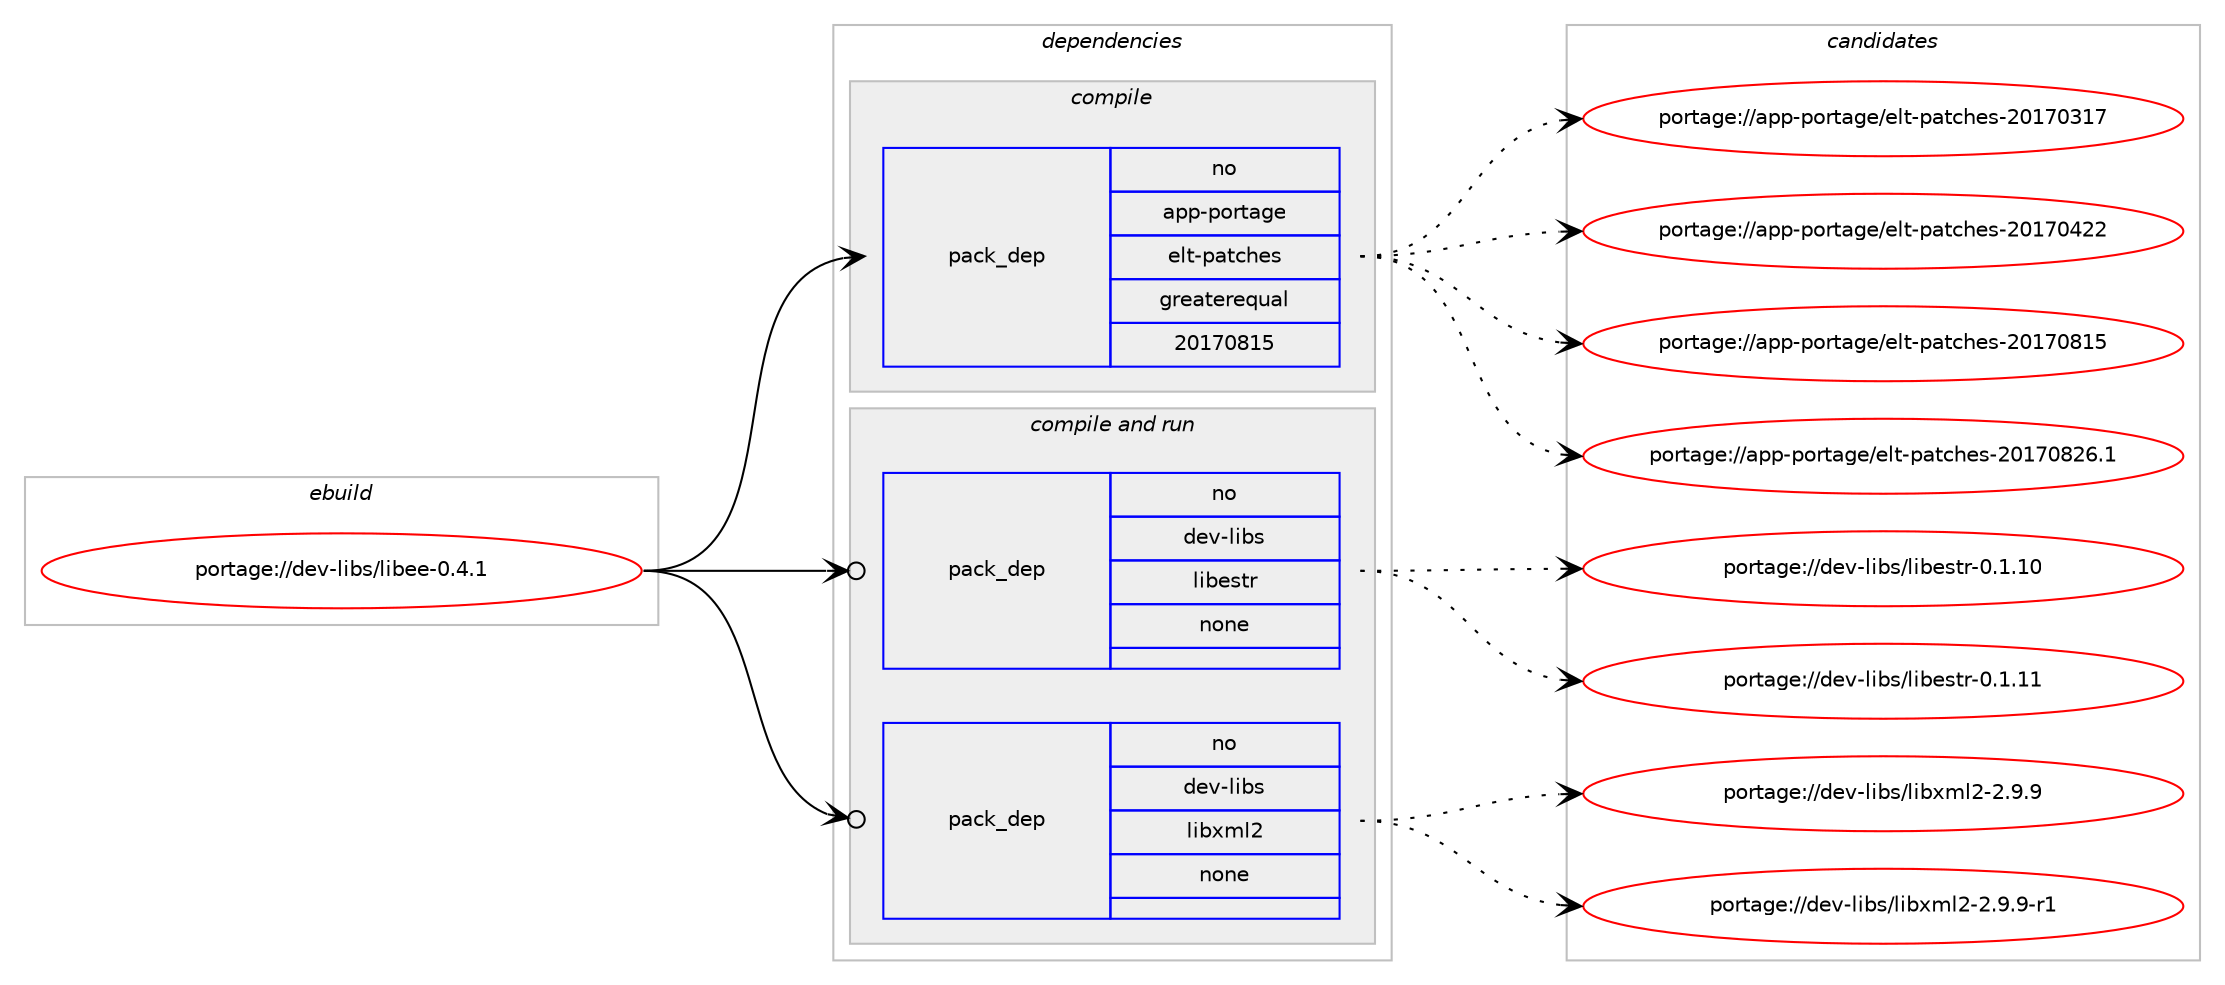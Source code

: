 digraph prolog {

# *************
# Graph options
# *************

newrank=true;
concentrate=true;
compound=true;
graph [rankdir=LR,fontname=Helvetica,fontsize=10,ranksep=1.5];#, ranksep=2.5, nodesep=0.2];
edge  [arrowhead=vee];
node  [fontname=Helvetica,fontsize=10];

# **********
# The ebuild
# **********

subgraph cluster_leftcol {
color=gray;
rank=same;
label=<<i>ebuild</i>>;
id [label="portage://dev-libs/libee-0.4.1", color=red, width=4, href="../dev-libs/libee-0.4.1.svg"];
}

# ****************
# The dependencies
# ****************

subgraph cluster_midcol {
color=gray;
label=<<i>dependencies</i>>;
subgraph cluster_compile {
fillcolor="#eeeeee";
style=filled;
label=<<i>compile</i>>;
subgraph pack76389 {
dependency100326 [label=<<TABLE BORDER="0" CELLBORDER="1" CELLSPACING="0" CELLPADDING="4" WIDTH="220"><TR><TD ROWSPAN="6" CELLPADDING="30">pack_dep</TD></TR><TR><TD WIDTH="110">no</TD></TR><TR><TD>app-portage</TD></TR><TR><TD>elt-patches</TD></TR><TR><TD>greaterequal</TD></TR><TR><TD>20170815</TD></TR></TABLE>>, shape=none, color=blue];
}
id:e -> dependency100326:w [weight=20,style="solid",arrowhead="vee"];
}
subgraph cluster_compileandrun {
fillcolor="#eeeeee";
style=filled;
label=<<i>compile and run</i>>;
subgraph pack76390 {
dependency100327 [label=<<TABLE BORDER="0" CELLBORDER="1" CELLSPACING="0" CELLPADDING="4" WIDTH="220"><TR><TD ROWSPAN="6" CELLPADDING="30">pack_dep</TD></TR><TR><TD WIDTH="110">no</TD></TR><TR><TD>dev-libs</TD></TR><TR><TD>libestr</TD></TR><TR><TD>none</TD></TR><TR><TD></TD></TR></TABLE>>, shape=none, color=blue];
}
id:e -> dependency100327:w [weight=20,style="solid",arrowhead="odotvee"];
subgraph pack76391 {
dependency100328 [label=<<TABLE BORDER="0" CELLBORDER="1" CELLSPACING="0" CELLPADDING="4" WIDTH="220"><TR><TD ROWSPAN="6" CELLPADDING="30">pack_dep</TD></TR><TR><TD WIDTH="110">no</TD></TR><TR><TD>dev-libs</TD></TR><TR><TD>libxml2</TD></TR><TR><TD>none</TD></TR><TR><TD></TD></TR></TABLE>>, shape=none, color=blue];
}
id:e -> dependency100328:w [weight=20,style="solid",arrowhead="odotvee"];
}
subgraph cluster_run {
fillcolor="#eeeeee";
style=filled;
label=<<i>run</i>>;
}
}

# **************
# The candidates
# **************

subgraph cluster_choices {
rank=same;
color=gray;
label=<<i>candidates</i>>;

subgraph choice76389 {
color=black;
nodesep=1;
choiceportage97112112451121111141169710310147101108116451129711699104101115455048495548514955 [label="portage://app-portage/elt-patches-20170317", color=red, width=4,href="../app-portage/elt-patches-20170317.svg"];
choiceportage97112112451121111141169710310147101108116451129711699104101115455048495548525050 [label="portage://app-portage/elt-patches-20170422", color=red, width=4,href="../app-portage/elt-patches-20170422.svg"];
choiceportage97112112451121111141169710310147101108116451129711699104101115455048495548564953 [label="portage://app-portage/elt-patches-20170815", color=red, width=4,href="../app-portage/elt-patches-20170815.svg"];
choiceportage971121124511211111411697103101471011081164511297116991041011154550484955485650544649 [label="portage://app-portage/elt-patches-20170826.1", color=red, width=4,href="../app-portage/elt-patches-20170826.1.svg"];
dependency100326:e -> choiceportage97112112451121111141169710310147101108116451129711699104101115455048495548514955:w [style=dotted,weight="100"];
dependency100326:e -> choiceportage97112112451121111141169710310147101108116451129711699104101115455048495548525050:w [style=dotted,weight="100"];
dependency100326:e -> choiceportage97112112451121111141169710310147101108116451129711699104101115455048495548564953:w [style=dotted,weight="100"];
dependency100326:e -> choiceportage971121124511211111411697103101471011081164511297116991041011154550484955485650544649:w [style=dotted,weight="100"];
}
subgraph choice76390 {
color=black;
nodesep=1;
choiceportage1001011184510810598115471081059810111511611445484649464948 [label="portage://dev-libs/libestr-0.1.10", color=red, width=4,href="../dev-libs/libestr-0.1.10.svg"];
choiceportage1001011184510810598115471081059810111511611445484649464949 [label="portage://dev-libs/libestr-0.1.11", color=red, width=4,href="../dev-libs/libestr-0.1.11.svg"];
dependency100327:e -> choiceportage1001011184510810598115471081059810111511611445484649464948:w [style=dotted,weight="100"];
dependency100327:e -> choiceportage1001011184510810598115471081059810111511611445484649464949:w [style=dotted,weight="100"];
}
subgraph choice76391 {
color=black;
nodesep=1;
choiceportage1001011184510810598115471081059812010910850455046574657 [label="portage://dev-libs/libxml2-2.9.9", color=red, width=4,href="../dev-libs/libxml2-2.9.9.svg"];
choiceportage10010111845108105981154710810598120109108504550465746574511449 [label="portage://dev-libs/libxml2-2.9.9-r1", color=red, width=4,href="../dev-libs/libxml2-2.9.9-r1.svg"];
dependency100328:e -> choiceportage1001011184510810598115471081059812010910850455046574657:w [style=dotted,weight="100"];
dependency100328:e -> choiceportage10010111845108105981154710810598120109108504550465746574511449:w [style=dotted,weight="100"];
}
}

}
